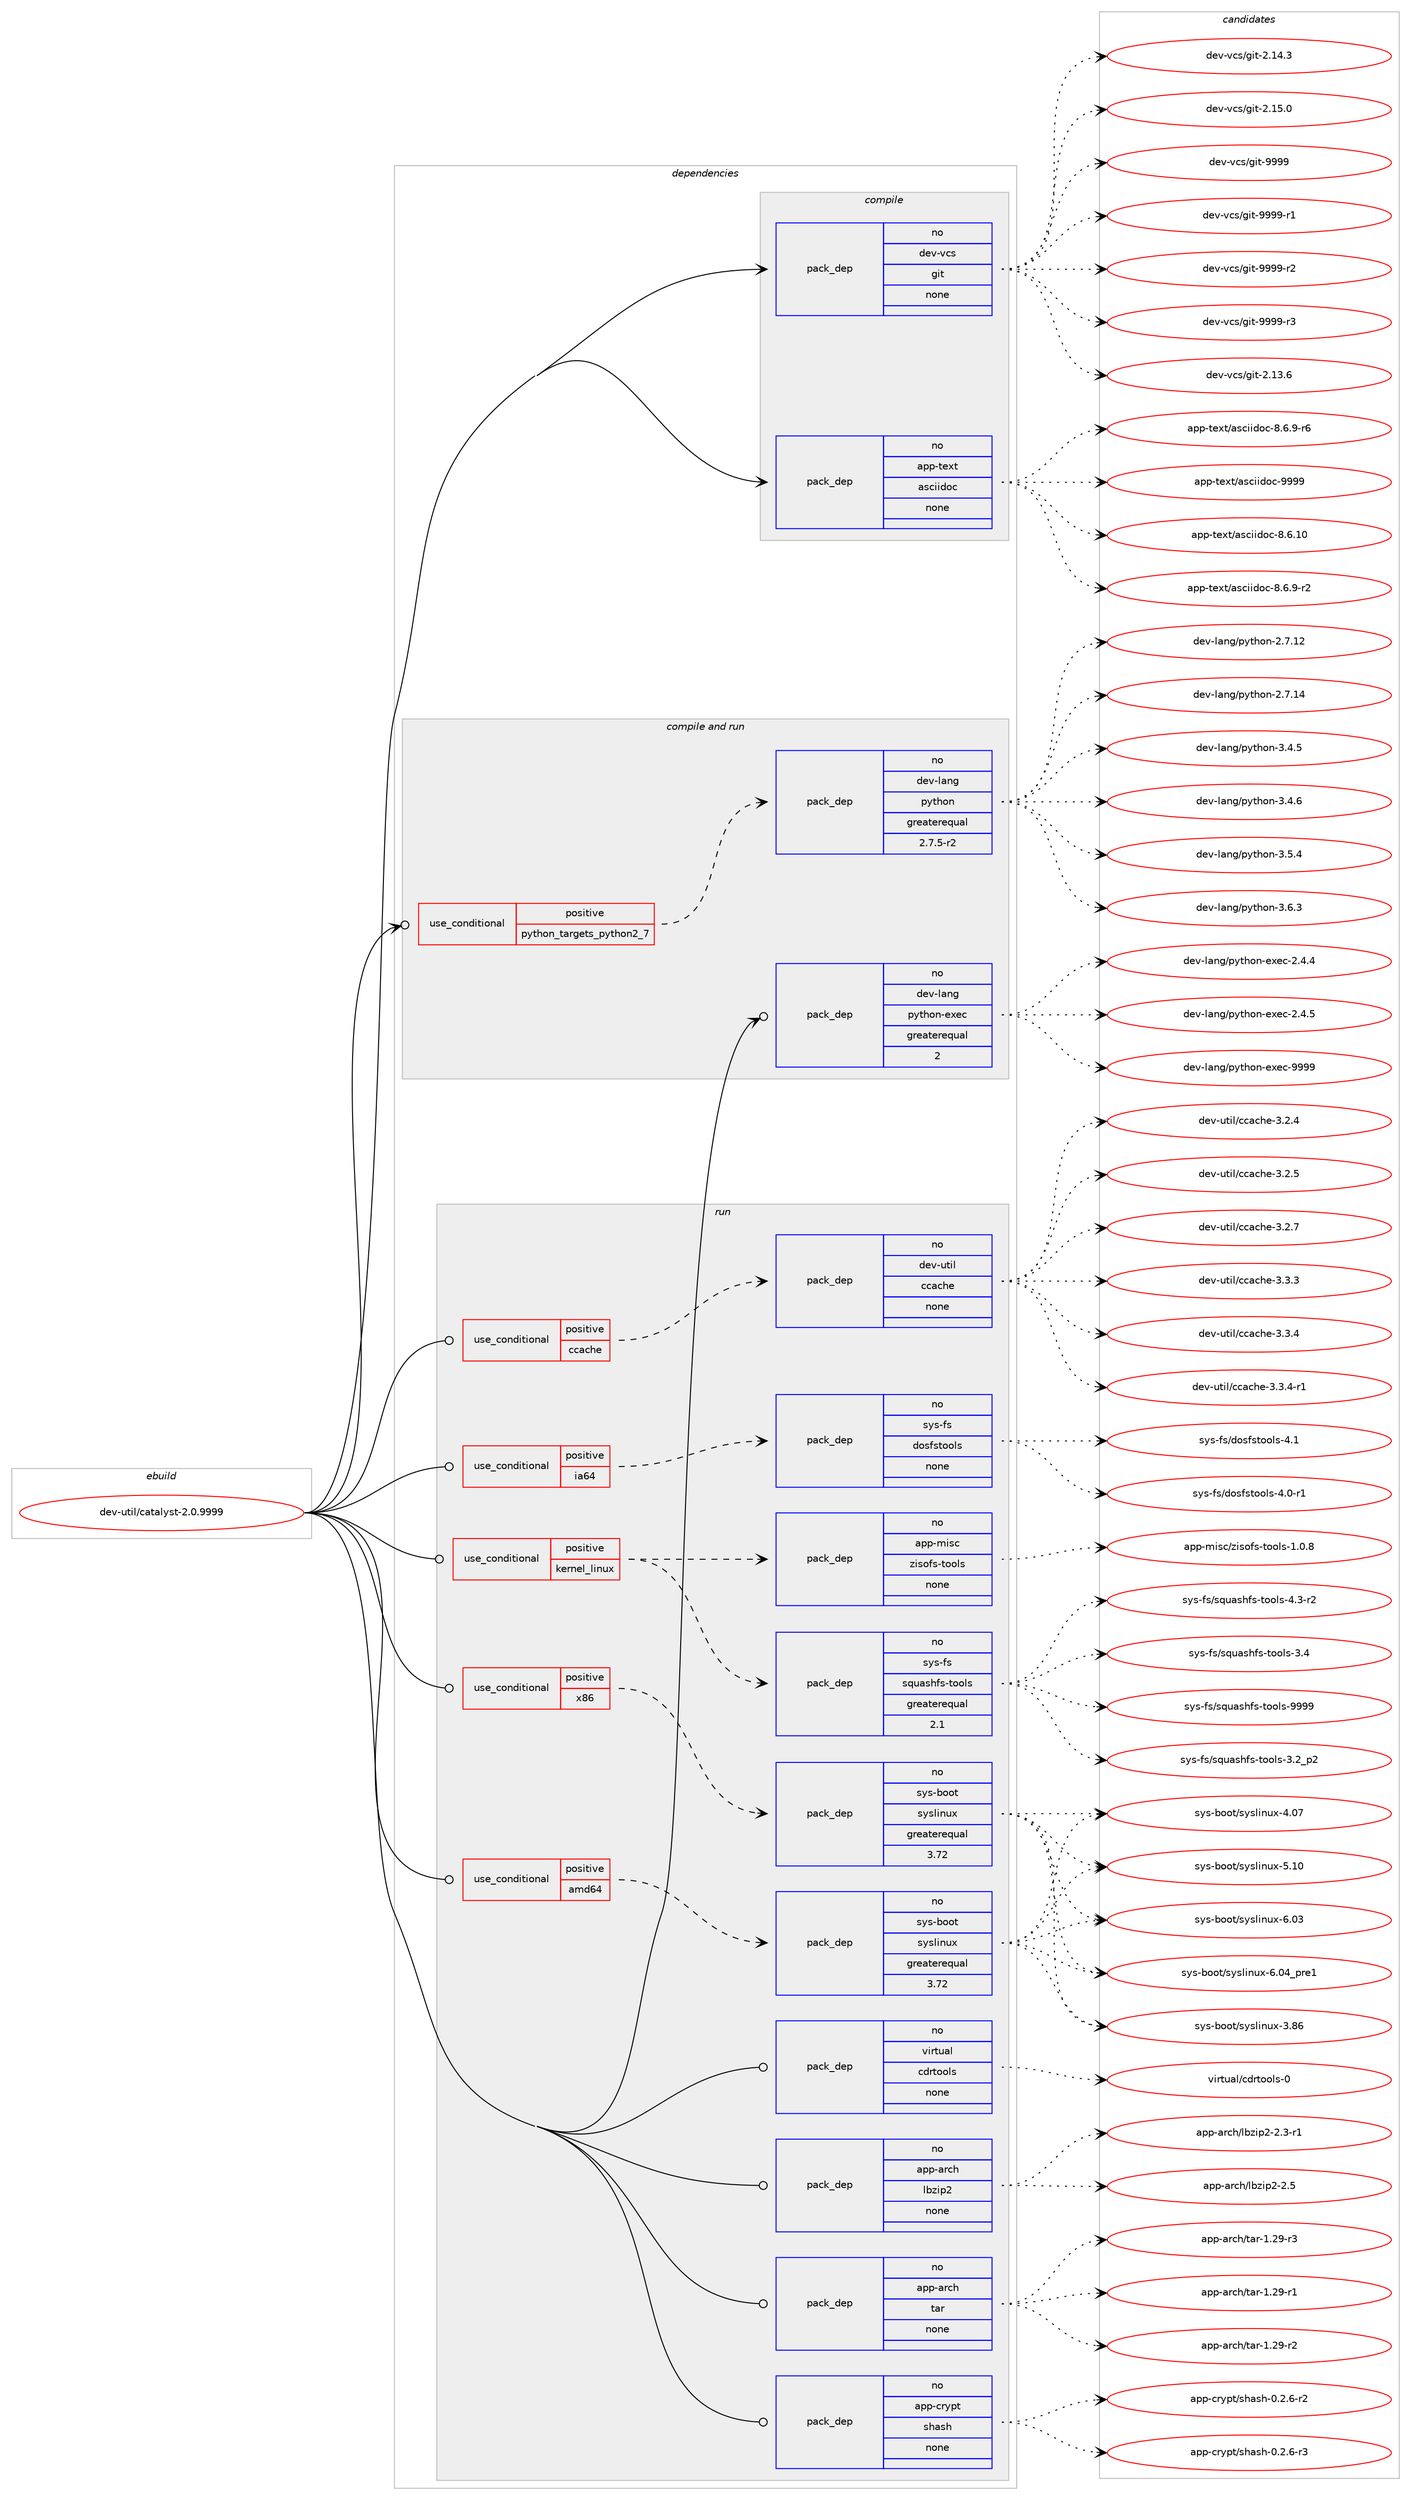 digraph prolog {

# *************
# Graph options
# *************

newrank=true;
concentrate=true;
compound=true;
graph [rankdir=LR,fontname=Helvetica,fontsize=10,ranksep=1.5];#, ranksep=2.5, nodesep=0.2];
edge  [arrowhead=vee];
node  [fontname=Helvetica,fontsize=10];

# **********
# The ebuild
# **********

subgraph cluster_leftcol {
color=gray;
rank=same;
label=<<i>ebuild</i>>;
id [label="dev-util/catalyst-2.0.9999", color=red, width=4, href="../dev-util/catalyst-2.0.9999.svg"];
}

# ****************
# The dependencies
# ****************

subgraph cluster_midcol {
color=gray;
label=<<i>dependencies</i>>;
subgraph cluster_compile {
fillcolor="#eeeeee";
style=filled;
label=<<i>compile</i>>;
subgraph pack201087 {
dependency282751 [label=<<TABLE BORDER="0" CELLBORDER="1" CELLSPACING="0" CELLPADDING="4" WIDTH="220"><TR><TD ROWSPAN="6" CELLPADDING="30">pack_dep</TD></TR><TR><TD WIDTH="110">no</TD></TR><TR><TD>app-text</TD></TR><TR><TD>asciidoc</TD></TR><TR><TD>none</TD></TR><TR><TD></TD></TR></TABLE>>, shape=none, color=blue];
}
id:e -> dependency282751:w [weight=20,style="solid",arrowhead="vee"];
subgraph pack201088 {
dependency282752 [label=<<TABLE BORDER="0" CELLBORDER="1" CELLSPACING="0" CELLPADDING="4" WIDTH="220"><TR><TD ROWSPAN="6" CELLPADDING="30">pack_dep</TD></TR><TR><TD WIDTH="110">no</TD></TR><TR><TD>dev-vcs</TD></TR><TR><TD>git</TD></TR><TR><TD>none</TD></TR><TR><TD></TD></TR></TABLE>>, shape=none, color=blue];
}
id:e -> dependency282752:w [weight=20,style="solid",arrowhead="vee"];
}
subgraph cluster_compileandrun {
fillcolor="#eeeeee";
style=filled;
label=<<i>compile and run</i>>;
subgraph cond77458 {
dependency282753 [label=<<TABLE BORDER="0" CELLBORDER="1" CELLSPACING="0" CELLPADDING="4"><TR><TD ROWSPAN="3" CELLPADDING="10">use_conditional</TD></TR><TR><TD>positive</TD></TR><TR><TD>python_targets_python2_7</TD></TR></TABLE>>, shape=none, color=red];
subgraph pack201089 {
dependency282754 [label=<<TABLE BORDER="0" CELLBORDER="1" CELLSPACING="0" CELLPADDING="4" WIDTH="220"><TR><TD ROWSPAN="6" CELLPADDING="30">pack_dep</TD></TR><TR><TD WIDTH="110">no</TD></TR><TR><TD>dev-lang</TD></TR><TR><TD>python</TD></TR><TR><TD>greaterequal</TD></TR><TR><TD>2.7.5-r2</TD></TR></TABLE>>, shape=none, color=blue];
}
dependency282753:e -> dependency282754:w [weight=20,style="dashed",arrowhead="vee"];
}
id:e -> dependency282753:w [weight=20,style="solid",arrowhead="odotvee"];
subgraph pack201090 {
dependency282755 [label=<<TABLE BORDER="0" CELLBORDER="1" CELLSPACING="0" CELLPADDING="4" WIDTH="220"><TR><TD ROWSPAN="6" CELLPADDING="30">pack_dep</TD></TR><TR><TD WIDTH="110">no</TD></TR><TR><TD>dev-lang</TD></TR><TR><TD>python-exec</TD></TR><TR><TD>greaterequal</TD></TR><TR><TD>2</TD></TR></TABLE>>, shape=none, color=blue];
}
id:e -> dependency282755:w [weight=20,style="solid",arrowhead="odotvee"];
}
subgraph cluster_run {
fillcolor="#eeeeee";
style=filled;
label=<<i>run</i>>;
subgraph cond77459 {
dependency282756 [label=<<TABLE BORDER="0" CELLBORDER="1" CELLSPACING="0" CELLPADDING="4"><TR><TD ROWSPAN="3" CELLPADDING="10">use_conditional</TD></TR><TR><TD>positive</TD></TR><TR><TD>amd64</TD></TR></TABLE>>, shape=none, color=red];
subgraph pack201091 {
dependency282757 [label=<<TABLE BORDER="0" CELLBORDER="1" CELLSPACING="0" CELLPADDING="4" WIDTH="220"><TR><TD ROWSPAN="6" CELLPADDING="30">pack_dep</TD></TR><TR><TD WIDTH="110">no</TD></TR><TR><TD>sys-boot</TD></TR><TR><TD>syslinux</TD></TR><TR><TD>greaterequal</TD></TR><TR><TD>3.72</TD></TR></TABLE>>, shape=none, color=blue];
}
dependency282756:e -> dependency282757:w [weight=20,style="dashed",arrowhead="vee"];
}
id:e -> dependency282756:w [weight=20,style="solid",arrowhead="odot"];
subgraph cond77460 {
dependency282758 [label=<<TABLE BORDER="0" CELLBORDER="1" CELLSPACING="0" CELLPADDING="4"><TR><TD ROWSPAN="3" CELLPADDING="10">use_conditional</TD></TR><TR><TD>positive</TD></TR><TR><TD>ccache</TD></TR></TABLE>>, shape=none, color=red];
subgraph pack201092 {
dependency282759 [label=<<TABLE BORDER="0" CELLBORDER="1" CELLSPACING="0" CELLPADDING="4" WIDTH="220"><TR><TD ROWSPAN="6" CELLPADDING="30">pack_dep</TD></TR><TR><TD WIDTH="110">no</TD></TR><TR><TD>dev-util</TD></TR><TR><TD>ccache</TD></TR><TR><TD>none</TD></TR><TR><TD></TD></TR></TABLE>>, shape=none, color=blue];
}
dependency282758:e -> dependency282759:w [weight=20,style="dashed",arrowhead="vee"];
}
id:e -> dependency282758:w [weight=20,style="solid",arrowhead="odot"];
subgraph cond77461 {
dependency282760 [label=<<TABLE BORDER="0" CELLBORDER="1" CELLSPACING="0" CELLPADDING="4"><TR><TD ROWSPAN="3" CELLPADDING="10">use_conditional</TD></TR><TR><TD>positive</TD></TR><TR><TD>ia64</TD></TR></TABLE>>, shape=none, color=red];
subgraph pack201093 {
dependency282761 [label=<<TABLE BORDER="0" CELLBORDER="1" CELLSPACING="0" CELLPADDING="4" WIDTH="220"><TR><TD ROWSPAN="6" CELLPADDING="30">pack_dep</TD></TR><TR><TD WIDTH="110">no</TD></TR><TR><TD>sys-fs</TD></TR><TR><TD>dosfstools</TD></TR><TR><TD>none</TD></TR><TR><TD></TD></TR></TABLE>>, shape=none, color=blue];
}
dependency282760:e -> dependency282761:w [weight=20,style="dashed",arrowhead="vee"];
}
id:e -> dependency282760:w [weight=20,style="solid",arrowhead="odot"];
subgraph cond77462 {
dependency282762 [label=<<TABLE BORDER="0" CELLBORDER="1" CELLSPACING="0" CELLPADDING="4"><TR><TD ROWSPAN="3" CELLPADDING="10">use_conditional</TD></TR><TR><TD>positive</TD></TR><TR><TD>kernel_linux</TD></TR></TABLE>>, shape=none, color=red];
subgraph pack201094 {
dependency282763 [label=<<TABLE BORDER="0" CELLBORDER="1" CELLSPACING="0" CELLPADDING="4" WIDTH="220"><TR><TD ROWSPAN="6" CELLPADDING="30">pack_dep</TD></TR><TR><TD WIDTH="110">no</TD></TR><TR><TD>app-misc</TD></TR><TR><TD>zisofs-tools</TD></TR><TR><TD>none</TD></TR><TR><TD></TD></TR></TABLE>>, shape=none, color=blue];
}
dependency282762:e -> dependency282763:w [weight=20,style="dashed",arrowhead="vee"];
subgraph pack201095 {
dependency282764 [label=<<TABLE BORDER="0" CELLBORDER="1" CELLSPACING="0" CELLPADDING="4" WIDTH="220"><TR><TD ROWSPAN="6" CELLPADDING="30">pack_dep</TD></TR><TR><TD WIDTH="110">no</TD></TR><TR><TD>sys-fs</TD></TR><TR><TD>squashfs-tools</TD></TR><TR><TD>greaterequal</TD></TR><TR><TD>2.1</TD></TR></TABLE>>, shape=none, color=blue];
}
dependency282762:e -> dependency282764:w [weight=20,style="dashed",arrowhead="vee"];
}
id:e -> dependency282762:w [weight=20,style="solid",arrowhead="odot"];
subgraph cond77463 {
dependency282765 [label=<<TABLE BORDER="0" CELLBORDER="1" CELLSPACING="0" CELLPADDING="4"><TR><TD ROWSPAN="3" CELLPADDING="10">use_conditional</TD></TR><TR><TD>positive</TD></TR><TR><TD>x86</TD></TR></TABLE>>, shape=none, color=red];
subgraph pack201096 {
dependency282766 [label=<<TABLE BORDER="0" CELLBORDER="1" CELLSPACING="0" CELLPADDING="4" WIDTH="220"><TR><TD ROWSPAN="6" CELLPADDING="30">pack_dep</TD></TR><TR><TD WIDTH="110">no</TD></TR><TR><TD>sys-boot</TD></TR><TR><TD>syslinux</TD></TR><TR><TD>greaterequal</TD></TR><TR><TD>3.72</TD></TR></TABLE>>, shape=none, color=blue];
}
dependency282765:e -> dependency282766:w [weight=20,style="dashed",arrowhead="vee"];
}
id:e -> dependency282765:w [weight=20,style="solid",arrowhead="odot"];
subgraph pack201097 {
dependency282767 [label=<<TABLE BORDER="0" CELLBORDER="1" CELLSPACING="0" CELLPADDING="4" WIDTH="220"><TR><TD ROWSPAN="6" CELLPADDING="30">pack_dep</TD></TR><TR><TD WIDTH="110">no</TD></TR><TR><TD>app-arch</TD></TR><TR><TD>lbzip2</TD></TR><TR><TD>none</TD></TR><TR><TD></TD></TR></TABLE>>, shape=none, color=blue];
}
id:e -> dependency282767:w [weight=20,style="solid",arrowhead="odot"];
subgraph pack201098 {
dependency282768 [label=<<TABLE BORDER="0" CELLBORDER="1" CELLSPACING="0" CELLPADDING="4" WIDTH="220"><TR><TD ROWSPAN="6" CELLPADDING="30">pack_dep</TD></TR><TR><TD WIDTH="110">no</TD></TR><TR><TD>app-arch</TD></TR><TR><TD>tar</TD></TR><TR><TD>none</TD></TR><TR><TD></TD></TR></TABLE>>, shape=none, color=blue];
}
id:e -> dependency282768:w [weight=20,style="solid",arrowhead="odot"];
subgraph pack201099 {
dependency282769 [label=<<TABLE BORDER="0" CELLBORDER="1" CELLSPACING="0" CELLPADDING="4" WIDTH="220"><TR><TD ROWSPAN="6" CELLPADDING="30">pack_dep</TD></TR><TR><TD WIDTH="110">no</TD></TR><TR><TD>app-crypt</TD></TR><TR><TD>shash</TD></TR><TR><TD>none</TD></TR><TR><TD></TD></TR></TABLE>>, shape=none, color=blue];
}
id:e -> dependency282769:w [weight=20,style="solid",arrowhead="odot"];
subgraph pack201100 {
dependency282770 [label=<<TABLE BORDER="0" CELLBORDER="1" CELLSPACING="0" CELLPADDING="4" WIDTH="220"><TR><TD ROWSPAN="6" CELLPADDING="30">pack_dep</TD></TR><TR><TD WIDTH="110">no</TD></TR><TR><TD>virtual</TD></TR><TR><TD>cdrtools</TD></TR><TR><TD>none</TD></TR><TR><TD></TD></TR></TABLE>>, shape=none, color=blue];
}
id:e -> dependency282770:w [weight=20,style="solid",arrowhead="odot"];
}
}

# **************
# The candidates
# **************

subgraph cluster_choices {
rank=same;
color=gray;
label=<<i>candidates</i>>;

subgraph choice201087 {
color=black;
nodesep=1;
choice97112112451161011201164797115991051051001119945564654464948 [label="app-text/asciidoc-8.6.10", color=red, width=4,href="../app-text/asciidoc-8.6.10.svg"];
choice9711211245116101120116479711599105105100111994556465446574511450 [label="app-text/asciidoc-8.6.9-r2", color=red, width=4,href="../app-text/asciidoc-8.6.9-r2.svg"];
choice9711211245116101120116479711599105105100111994556465446574511454 [label="app-text/asciidoc-8.6.9-r6", color=red, width=4,href="../app-text/asciidoc-8.6.9-r6.svg"];
choice9711211245116101120116479711599105105100111994557575757 [label="app-text/asciidoc-9999", color=red, width=4,href="../app-text/asciidoc-9999.svg"];
dependency282751:e -> choice97112112451161011201164797115991051051001119945564654464948:w [style=dotted,weight="100"];
dependency282751:e -> choice9711211245116101120116479711599105105100111994556465446574511450:w [style=dotted,weight="100"];
dependency282751:e -> choice9711211245116101120116479711599105105100111994556465446574511454:w [style=dotted,weight="100"];
dependency282751:e -> choice9711211245116101120116479711599105105100111994557575757:w [style=dotted,weight="100"];
}
subgraph choice201088 {
color=black;
nodesep=1;
choice10010111845118991154710310511645504649514654 [label="dev-vcs/git-2.13.6", color=red, width=4,href="../dev-vcs/git-2.13.6.svg"];
choice10010111845118991154710310511645504649524651 [label="dev-vcs/git-2.14.3", color=red, width=4,href="../dev-vcs/git-2.14.3.svg"];
choice10010111845118991154710310511645504649534648 [label="dev-vcs/git-2.15.0", color=red, width=4,href="../dev-vcs/git-2.15.0.svg"];
choice1001011184511899115471031051164557575757 [label="dev-vcs/git-9999", color=red, width=4,href="../dev-vcs/git-9999.svg"];
choice10010111845118991154710310511645575757574511449 [label="dev-vcs/git-9999-r1", color=red, width=4,href="../dev-vcs/git-9999-r1.svg"];
choice10010111845118991154710310511645575757574511450 [label="dev-vcs/git-9999-r2", color=red, width=4,href="../dev-vcs/git-9999-r2.svg"];
choice10010111845118991154710310511645575757574511451 [label="dev-vcs/git-9999-r3", color=red, width=4,href="../dev-vcs/git-9999-r3.svg"];
dependency282752:e -> choice10010111845118991154710310511645504649514654:w [style=dotted,weight="100"];
dependency282752:e -> choice10010111845118991154710310511645504649524651:w [style=dotted,weight="100"];
dependency282752:e -> choice10010111845118991154710310511645504649534648:w [style=dotted,weight="100"];
dependency282752:e -> choice1001011184511899115471031051164557575757:w [style=dotted,weight="100"];
dependency282752:e -> choice10010111845118991154710310511645575757574511449:w [style=dotted,weight="100"];
dependency282752:e -> choice10010111845118991154710310511645575757574511450:w [style=dotted,weight="100"];
dependency282752:e -> choice10010111845118991154710310511645575757574511451:w [style=dotted,weight="100"];
}
subgraph choice201089 {
color=black;
nodesep=1;
choice10010111845108971101034711212111610411111045504655464950 [label="dev-lang/python-2.7.12", color=red, width=4,href="../dev-lang/python-2.7.12.svg"];
choice10010111845108971101034711212111610411111045504655464952 [label="dev-lang/python-2.7.14", color=red, width=4,href="../dev-lang/python-2.7.14.svg"];
choice100101118451089711010347112121116104111110455146524653 [label="dev-lang/python-3.4.5", color=red, width=4,href="../dev-lang/python-3.4.5.svg"];
choice100101118451089711010347112121116104111110455146524654 [label="dev-lang/python-3.4.6", color=red, width=4,href="../dev-lang/python-3.4.6.svg"];
choice100101118451089711010347112121116104111110455146534652 [label="dev-lang/python-3.5.4", color=red, width=4,href="../dev-lang/python-3.5.4.svg"];
choice100101118451089711010347112121116104111110455146544651 [label="dev-lang/python-3.6.3", color=red, width=4,href="../dev-lang/python-3.6.3.svg"];
dependency282754:e -> choice10010111845108971101034711212111610411111045504655464950:w [style=dotted,weight="100"];
dependency282754:e -> choice10010111845108971101034711212111610411111045504655464952:w [style=dotted,weight="100"];
dependency282754:e -> choice100101118451089711010347112121116104111110455146524653:w [style=dotted,weight="100"];
dependency282754:e -> choice100101118451089711010347112121116104111110455146524654:w [style=dotted,weight="100"];
dependency282754:e -> choice100101118451089711010347112121116104111110455146534652:w [style=dotted,weight="100"];
dependency282754:e -> choice100101118451089711010347112121116104111110455146544651:w [style=dotted,weight="100"];
}
subgraph choice201090 {
color=black;
nodesep=1;
choice1001011184510897110103471121211161041111104510112010199455046524652 [label="dev-lang/python-exec-2.4.4", color=red, width=4,href="../dev-lang/python-exec-2.4.4.svg"];
choice1001011184510897110103471121211161041111104510112010199455046524653 [label="dev-lang/python-exec-2.4.5", color=red, width=4,href="../dev-lang/python-exec-2.4.5.svg"];
choice10010111845108971101034711212111610411111045101120101994557575757 [label="dev-lang/python-exec-9999", color=red, width=4,href="../dev-lang/python-exec-9999.svg"];
dependency282755:e -> choice1001011184510897110103471121211161041111104510112010199455046524652:w [style=dotted,weight="100"];
dependency282755:e -> choice1001011184510897110103471121211161041111104510112010199455046524653:w [style=dotted,weight="100"];
dependency282755:e -> choice10010111845108971101034711212111610411111045101120101994557575757:w [style=dotted,weight="100"];
}
subgraph choice201091 {
color=black;
nodesep=1;
choice1151211154598111111116471151211151081051101171204551465654 [label="sys-boot/syslinux-3.86", color=red, width=4,href="../sys-boot/syslinux-3.86.svg"];
choice1151211154598111111116471151211151081051101171204552464855 [label="sys-boot/syslinux-4.07", color=red, width=4,href="../sys-boot/syslinux-4.07.svg"];
choice1151211154598111111116471151211151081051101171204553464948 [label="sys-boot/syslinux-5.10", color=red, width=4,href="../sys-boot/syslinux-5.10.svg"];
choice1151211154598111111116471151211151081051101171204554464851 [label="sys-boot/syslinux-6.03", color=red, width=4,href="../sys-boot/syslinux-6.03.svg"];
choice11512111545981111111164711512111510810511011712045544648529511211410149 [label="sys-boot/syslinux-6.04_pre1", color=red, width=4,href="../sys-boot/syslinux-6.04_pre1.svg"];
dependency282757:e -> choice1151211154598111111116471151211151081051101171204551465654:w [style=dotted,weight="100"];
dependency282757:e -> choice1151211154598111111116471151211151081051101171204552464855:w [style=dotted,weight="100"];
dependency282757:e -> choice1151211154598111111116471151211151081051101171204553464948:w [style=dotted,weight="100"];
dependency282757:e -> choice1151211154598111111116471151211151081051101171204554464851:w [style=dotted,weight="100"];
dependency282757:e -> choice11512111545981111111164711512111510810511011712045544648529511211410149:w [style=dotted,weight="100"];
}
subgraph choice201092 {
color=black;
nodesep=1;
choice100101118451171161051084799999799104101455146504652 [label="dev-util/ccache-3.2.4", color=red, width=4,href="../dev-util/ccache-3.2.4.svg"];
choice100101118451171161051084799999799104101455146504653 [label="dev-util/ccache-3.2.5", color=red, width=4,href="../dev-util/ccache-3.2.5.svg"];
choice100101118451171161051084799999799104101455146504655 [label="dev-util/ccache-3.2.7", color=red, width=4,href="../dev-util/ccache-3.2.7.svg"];
choice100101118451171161051084799999799104101455146514651 [label="dev-util/ccache-3.3.3", color=red, width=4,href="../dev-util/ccache-3.3.3.svg"];
choice100101118451171161051084799999799104101455146514652 [label="dev-util/ccache-3.3.4", color=red, width=4,href="../dev-util/ccache-3.3.4.svg"];
choice1001011184511711610510847999997991041014551465146524511449 [label="dev-util/ccache-3.3.4-r1", color=red, width=4,href="../dev-util/ccache-3.3.4-r1.svg"];
dependency282759:e -> choice100101118451171161051084799999799104101455146504652:w [style=dotted,weight="100"];
dependency282759:e -> choice100101118451171161051084799999799104101455146504653:w [style=dotted,weight="100"];
dependency282759:e -> choice100101118451171161051084799999799104101455146504655:w [style=dotted,weight="100"];
dependency282759:e -> choice100101118451171161051084799999799104101455146514651:w [style=dotted,weight="100"];
dependency282759:e -> choice100101118451171161051084799999799104101455146514652:w [style=dotted,weight="100"];
dependency282759:e -> choice1001011184511711610510847999997991041014551465146524511449:w [style=dotted,weight="100"];
}
subgraph choice201093 {
color=black;
nodesep=1;
choice1151211154510211547100111115102115116111111108115455246484511449 [label="sys-fs/dosfstools-4.0-r1", color=red, width=4,href="../sys-fs/dosfstools-4.0-r1.svg"];
choice115121115451021154710011111510211511611111110811545524649 [label="sys-fs/dosfstools-4.1", color=red, width=4,href="../sys-fs/dosfstools-4.1.svg"];
dependency282761:e -> choice1151211154510211547100111115102115116111111108115455246484511449:w [style=dotted,weight="100"];
dependency282761:e -> choice115121115451021154710011111510211511611111110811545524649:w [style=dotted,weight="100"];
}
subgraph choice201094 {
color=black;
nodesep=1;
choice9711211245109105115994712210511511110211545116111111108115454946484656 [label="app-misc/zisofs-tools-1.0.8", color=red, width=4,href="../app-misc/zisofs-tools-1.0.8.svg"];
dependency282763:e -> choice9711211245109105115994712210511511110211545116111111108115454946484656:w [style=dotted,weight="100"];
}
subgraph choice201095 {
color=black;
nodesep=1;
choice11512111545102115471151131179711510410211545116111111108115455146509511250 [label="sys-fs/squashfs-tools-3.2_p2", color=red, width=4,href="../sys-fs/squashfs-tools-3.2_p2.svg"];
choice1151211154510211547115113117971151041021154511611111110811545514652 [label="sys-fs/squashfs-tools-3.4", color=red, width=4,href="../sys-fs/squashfs-tools-3.4.svg"];
choice11512111545102115471151131179711510410211545116111111108115455246514511450 [label="sys-fs/squashfs-tools-4.3-r2", color=red, width=4,href="../sys-fs/squashfs-tools-4.3-r2.svg"];
choice115121115451021154711511311797115104102115451161111111081154557575757 [label="sys-fs/squashfs-tools-9999", color=red, width=4,href="../sys-fs/squashfs-tools-9999.svg"];
dependency282764:e -> choice11512111545102115471151131179711510410211545116111111108115455146509511250:w [style=dotted,weight="100"];
dependency282764:e -> choice1151211154510211547115113117971151041021154511611111110811545514652:w [style=dotted,weight="100"];
dependency282764:e -> choice11512111545102115471151131179711510410211545116111111108115455246514511450:w [style=dotted,weight="100"];
dependency282764:e -> choice115121115451021154711511311797115104102115451161111111081154557575757:w [style=dotted,weight="100"];
}
subgraph choice201096 {
color=black;
nodesep=1;
choice1151211154598111111116471151211151081051101171204551465654 [label="sys-boot/syslinux-3.86", color=red, width=4,href="../sys-boot/syslinux-3.86.svg"];
choice1151211154598111111116471151211151081051101171204552464855 [label="sys-boot/syslinux-4.07", color=red, width=4,href="../sys-boot/syslinux-4.07.svg"];
choice1151211154598111111116471151211151081051101171204553464948 [label="sys-boot/syslinux-5.10", color=red, width=4,href="../sys-boot/syslinux-5.10.svg"];
choice1151211154598111111116471151211151081051101171204554464851 [label="sys-boot/syslinux-6.03", color=red, width=4,href="../sys-boot/syslinux-6.03.svg"];
choice11512111545981111111164711512111510810511011712045544648529511211410149 [label="sys-boot/syslinux-6.04_pre1", color=red, width=4,href="../sys-boot/syslinux-6.04_pre1.svg"];
dependency282766:e -> choice1151211154598111111116471151211151081051101171204551465654:w [style=dotted,weight="100"];
dependency282766:e -> choice1151211154598111111116471151211151081051101171204552464855:w [style=dotted,weight="100"];
dependency282766:e -> choice1151211154598111111116471151211151081051101171204553464948:w [style=dotted,weight="100"];
dependency282766:e -> choice1151211154598111111116471151211151081051101171204554464851:w [style=dotted,weight="100"];
dependency282766:e -> choice11512111545981111111164711512111510810511011712045544648529511211410149:w [style=dotted,weight="100"];
}
subgraph choice201097 {
color=black;
nodesep=1;
choice97112112459711499104471089812210511250455046514511449 [label="app-arch/lbzip2-2.3-r1", color=red, width=4,href="../app-arch/lbzip2-2.3-r1.svg"];
choice9711211245971149910447108981221051125045504653 [label="app-arch/lbzip2-2.5", color=red, width=4,href="../app-arch/lbzip2-2.5.svg"];
dependency282767:e -> choice97112112459711499104471089812210511250455046514511449:w [style=dotted,weight="100"];
dependency282767:e -> choice9711211245971149910447108981221051125045504653:w [style=dotted,weight="100"];
}
subgraph choice201098 {
color=black;
nodesep=1;
choice97112112459711499104471169711445494650574511449 [label="app-arch/tar-1.29-r1", color=red, width=4,href="../app-arch/tar-1.29-r1.svg"];
choice97112112459711499104471169711445494650574511450 [label="app-arch/tar-1.29-r2", color=red, width=4,href="../app-arch/tar-1.29-r2.svg"];
choice97112112459711499104471169711445494650574511451 [label="app-arch/tar-1.29-r3", color=red, width=4,href="../app-arch/tar-1.29-r3.svg"];
dependency282768:e -> choice97112112459711499104471169711445494650574511449:w [style=dotted,weight="100"];
dependency282768:e -> choice97112112459711499104471169711445494650574511450:w [style=dotted,weight="100"];
dependency282768:e -> choice97112112459711499104471169711445494650574511451:w [style=dotted,weight="100"];
}
subgraph choice201099 {
color=black;
nodesep=1;
choice97112112459911412111211647115104971151044548465046544511450 [label="app-crypt/shash-0.2.6-r2", color=red, width=4,href="../app-crypt/shash-0.2.6-r2.svg"];
choice97112112459911412111211647115104971151044548465046544511451 [label="app-crypt/shash-0.2.6-r3", color=red, width=4,href="../app-crypt/shash-0.2.6-r3.svg"];
dependency282769:e -> choice97112112459911412111211647115104971151044548465046544511450:w [style=dotted,weight="100"];
dependency282769:e -> choice97112112459911412111211647115104971151044548465046544511451:w [style=dotted,weight="100"];
}
subgraph choice201100 {
color=black;
nodesep=1;
choice1181051141161179710847991001141161111111081154548 [label="virtual/cdrtools-0", color=red, width=4,href="../virtual/cdrtools-0.svg"];
dependency282770:e -> choice1181051141161179710847991001141161111111081154548:w [style=dotted,weight="100"];
}
}

}
